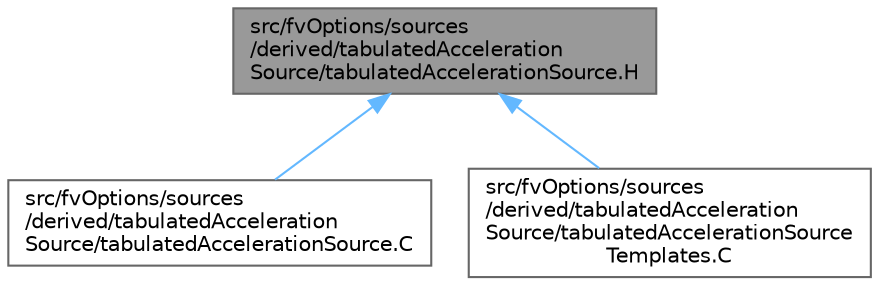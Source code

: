 digraph "src/fvOptions/sources/derived/tabulatedAccelerationSource/tabulatedAccelerationSource.H"
{
 // LATEX_PDF_SIZE
  bgcolor="transparent";
  edge [fontname=Helvetica,fontsize=10,labelfontname=Helvetica,labelfontsize=10];
  node [fontname=Helvetica,fontsize=10,shape=box,height=0.2,width=0.4];
  Node1 [id="Node000001",label="src/fvOptions/sources\l/derived/tabulatedAcceleration\lSource/tabulatedAccelerationSource.H",height=0.2,width=0.4,color="gray40", fillcolor="grey60", style="filled", fontcolor="black",tooltip=" "];
  Node1 -> Node2 [id="edge1_Node000001_Node000002",dir="back",color="steelblue1",style="solid",tooltip=" "];
  Node2 [id="Node000002",label="src/fvOptions/sources\l/derived/tabulatedAcceleration\lSource/tabulatedAccelerationSource.C",height=0.2,width=0.4,color="grey40", fillcolor="white", style="filled",URL="$tabulatedAccelerationSource_8C.html",tooltip=" "];
  Node1 -> Node3 [id="edge2_Node000001_Node000003",dir="back",color="steelblue1",style="solid",tooltip=" "];
  Node3 [id="Node000003",label="src/fvOptions/sources\l/derived/tabulatedAcceleration\lSource/tabulatedAccelerationSource\lTemplates.C",height=0.2,width=0.4,color="grey40", fillcolor="white", style="filled",URL="$tabulatedAccelerationSourceTemplates_8C.html",tooltip=" "];
}
